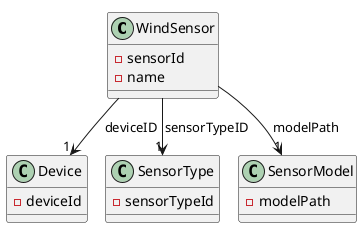 @startuml
!pragma layout smetana

class WindSensor {
    -sensorId
    -name
}

class Device {
    -deviceId
}

class SensorType {
    -sensorTypeId
}

class SensorModel {
    -modelPath
}

WindSensor --> "1" Device : deviceID
WindSensor --> "1" SensorType : sensorTypeID
WindSensor --> "1" SensorModel : modelPath
''rever com professor se é claro que o WindSensor tem um DeviceId, SensorTypeId e ModelPath
@enduml
